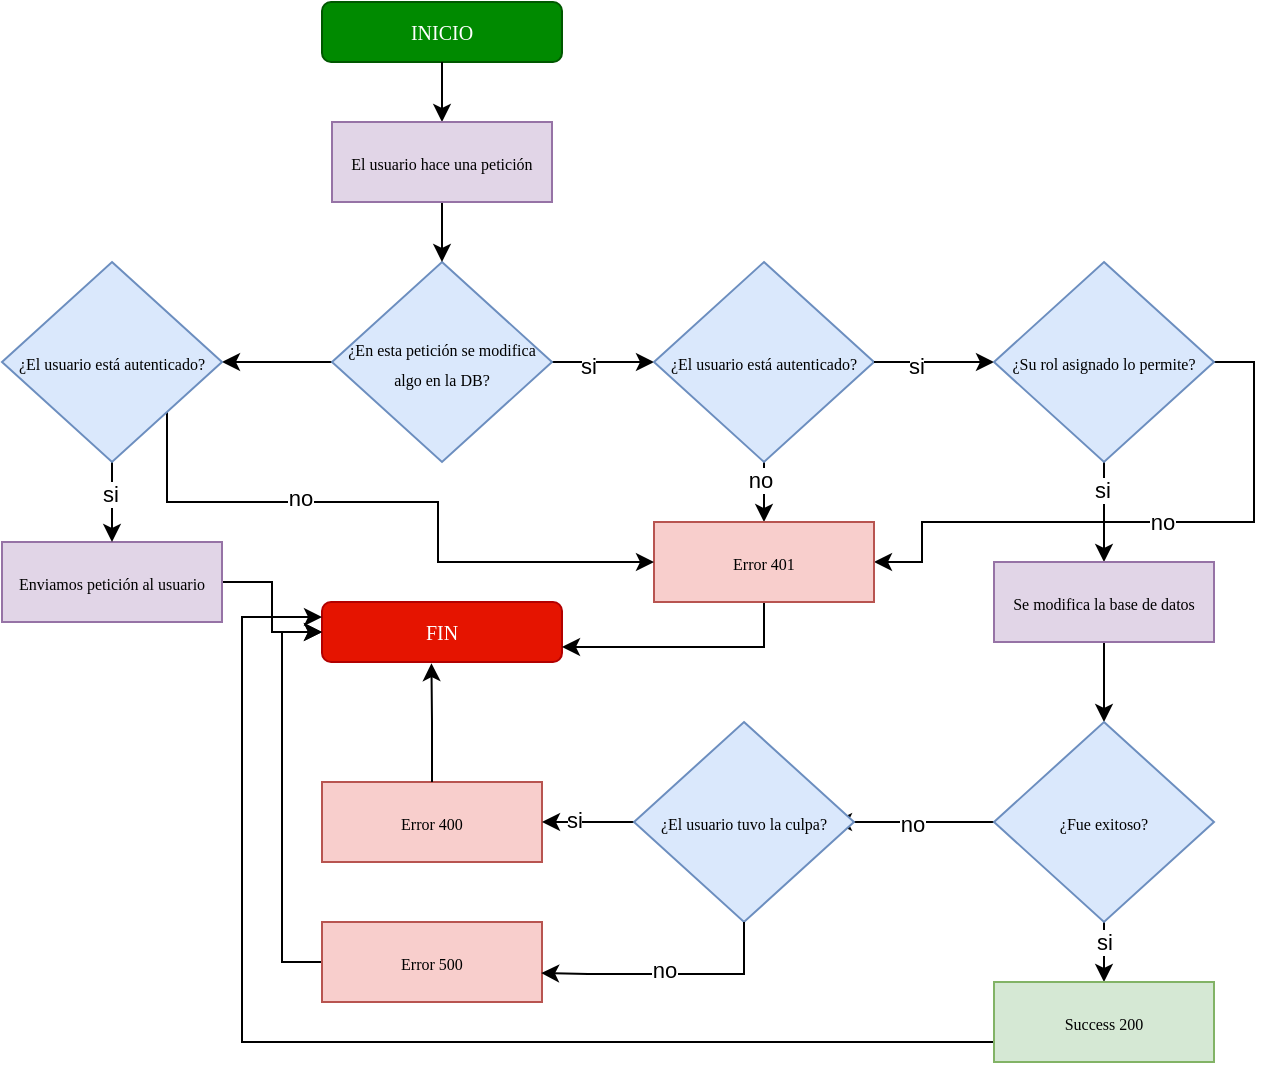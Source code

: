 <mxfile version="24.7.1" type="google">
  <diagram name="Página-1" id="OvemWKkwPFnW5lY8og9H">
    <mxGraphModel dx="1194" dy="640" grid="1" gridSize="10" guides="1" tooltips="1" connect="1" arrows="1" fold="1" page="1" pageScale="1" pageWidth="827" pageHeight="1169" math="0" shadow="0">
      <root>
        <mxCell id="0" />
        <mxCell id="1" parent="0" />
        <mxCell id="6-4bqFfVrv9c9StiJQuH-5" value="&lt;font size=&quot;1&quot; face=&quot;Fira Code&quot;&gt;INICIO&lt;/font&gt;" style="rounded=1;whiteSpace=wrap;html=1;fillColor=#008a00;fontColor=#ffffff;strokeColor=#005700;" parent="1" vertex="1">
          <mxGeometry x="261" y="20" width="120" height="30" as="geometry" />
        </mxCell>
        <mxCell id="6-4bqFfVrv9c9StiJQuH-11" style="edgeStyle=orthogonalEdgeStyle;rounded=0;orthogonalLoop=1;jettySize=auto;html=1;entryX=0;entryY=0.5;entryDx=0;entryDy=0;" parent="1" source="6-4bqFfVrv9c9StiJQuH-6" target="6-4bqFfVrv9c9StiJQuH-13" edge="1">
          <mxGeometry relative="1" as="geometry">
            <mxPoint x="447" y="200" as="targetPoint" />
          </mxGeometry>
        </mxCell>
        <mxCell id="6-4bqFfVrv9c9StiJQuH-12" value="si" style="edgeLabel;html=1;align=center;verticalAlign=middle;resizable=0;points=[];" parent="6-4bqFfVrv9c9StiJQuH-11" connectable="0" vertex="1">
          <mxGeometry x="-0.305" y="-2" relative="1" as="geometry">
            <mxPoint as="offset" />
          </mxGeometry>
        </mxCell>
        <mxCell id="kV0bjZJSh9R1GoqDtdPg-46" style="edgeStyle=orthogonalEdgeStyle;rounded=0;orthogonalLoop=1;jettySize=auto;html=1;entryX=1;entryY=0.5;entryDx=0;entryDy=0;" parent="1" source="6-4bqFfVrv9c9StiJQuH-6" target="kV0bjZJSh9R1GoqDtdPg-45" edge="1">
          <mxGeometry relative="1" as="geometry" />
        </mxCell>
        <mxCell id="6-4bqFfVrv9c9StiJQuH-6" value="&lt;font style=&quot;font-size: 8px;&quot; data-font-src=&quot;https://fonts.googleapis.com/css?family=Fira+Code&quot; face=&quot;Fira Code&quot;&gt;¿En esta petición se modifica algo en la DB?&lt;/font&gt;" style="rhombus;whiteSpace=wrap;html=1;fillColor=#dae8fc;strokeColor=#6c8ebf;" parent="1" vertex="1">
          <mxGeometry x="266" y="150" width="110" height="100" as="geometry" />
        </mxCell>
        <mxCell id="6-4bqFfVrv9c9StiJQuH-7" style="edgeStyle=orthogonalEdgeStyle;rounded=0;orthogonalLoop=1;jettySize=auto;html=1;entryX=0.5;entryY=0;entryDx=0;entryDy=0;" parent="1" source="6-4bqFfVrv9c9StiJQuH-5" target="6-4bqFfVrv9c9StiJQuH-9" edge="1">
          <mxGeometry relative="1" as="geometry" />
        </mxCell>
        <mxCell id="6-4bqFfVrv9c9StiJQuH-10" style="edgeStyle=orthogonalEdgeStyle;rounded=0;orthogonalLoop=1;jettySize=auto;html=1;exitX=0.5;exitY=1;exitDx=0;exitDy=0;entryX=0.5;entryY=0;entryDx=0;entryDy=0;" parent="1" source="6-4bqFfVrv9c9StiJQuH-9" target="6-4bqFfVrv9c9StiJQuH-6" edge="1">
          <mxGeometry relative="1" as="geometry" />
        </mxCell>
        <mxCell id="6-4bqFfVrv9c9StiJQuH-9" value="&lt;font data-font-src=&quot;https://fonts.googleapis.com/css?family=Fira+Code&quot; face=&quot;Fira Code&quot; style=&quot;font-size: 8px;&quot;&gt;El usuario hace una petición&lt;/font&gt;" style="rounded=0;whiteSpace=wrap;html=1;fillColor=#e1d5e7;strokeColor=#9673a6;" parent="1" vertex="1">
          <mxGeometry x="266" y="80" width="110" height="40" as="geometry" />
        </mxCell>
        <mxCell id="kV0bjZJSh9R1GoqDtdPg-13" value="" style="edgeStyle=orthogonalEdgeStyle;rounded=0;orthogonalLoop=1;jettySize=auto;html=1;" parent="1" source="6-4bqFfVrv9c9StiJQuH-13" target="kV0bjZJSh9R1GoqDtdPg-11" edge="1">
          <mxGeometry relative="1" as="geometry" />
        </mxCell>
        <mxCell id="kV0bjZJSh9R1GoqDtdPg-33" value="no" style="edgeLabel;html=1;align=center;verticalAlign=middle;resizable=0;points=[];" parent="kV0bjZJSh9R1GoqDtdPg-13" connectable="0" vertex="1">
          <mxGeometry x="-0.64" y="-2" relative="1" as="geometry">
            <mxPoint as="offset" />
          </mxGeometry>
        </mxCell>
        <mxCell id="6-4bqFfVrv9c9StiJQuH-13" value="&lt;font data-font-src=&quot;https://fonts.googleapis.com/css?family=Fira+Code&quot; face=&quot;Fira Code&quot; style=&quot;font-size: 8px;&quot;&gt;¿El usuario está autenticado?&lt;/font&gt;" style="rhombus;whiteSpace=wrap;html=1;fillColor=#dae8fc;strokeColor=#6c8ebf;" parent="1" vertex="1">
          <mxGeometry x="427" y="150" width="110" height="100" as="geometry" />
        </mxCell>
        <mxCell id="6-4bqFfVrv9c9StiJQuH-14" style="edgeStyle=orthogonalEdgeStyle;rounded=0;orthogonalLoop=1;jettySize=auto;html=1;exitX=1;exitY=0.5;exitDx=0;exitDy=0;entryX=0;entryY=0.5;entryDx=0;entryDy=0;" parent="1" source="6-4bqFfVrv9c9StiJQuH-13" target="6-4bqFfVrv9c9StiJQuH-16" edge="1">
          <mxGeometry relative="1" as="geometry">
            <mxPoint x="628" y="199.79" as="targetPoint" />
            <mxPoint x="557" y="199.79" as="sourcePoint" />
          </mxGeometry>
        </mxCell>
        <mxCell id="6-4bqFfVrv9c9StiJQuH-15" value="si" style="edgeLabel;html=1;align=center;verticalAlign=middle;resizable=0;points=[];" parent="6-4bqFfVrv9c9StiJQuH-14" connectable="0" vertex="1">
          <mxGeometry x="-0.305" y="-2" relative="1" as="geometry">
            <mxPoint as="offset" />
          </mxGeometry>
        </mxCell>
        <mxCell id="kV0bjZJSh9R1GoqDtdPg-9" style="edgeStyle=orthogonalEdgeStyle;rounded=0;orthogonalLoop=1;jettySize=auto;html=1;entryX=0.5;entryY=0;entryDx=0;entryDy=0;" parent="1" source="6-4bqFfVrv9c9StiJQuH-16" target="kV0bjZJSh9R1GoqDtdPg-1" edge="1">
          <mxGeometry relative="1" as="geometry" />
        </mxCell>
        <mxCell id="kV0bjZJSh9R1GoqDtdPg-20" value="si" style="edgeLabel;html=1;align=center;verticalAlign=middle;resizable=0;points=[];" parent="kV0bjZJSh9R1GoqDtdPg-9" connectable="0" vertex="1">
          <mxGeometry x="-0.439" y="-1" relative="1" as="geometry">
            <mxPoint as="offset" />
          </mxGeometry>
        </mxCell>
        <mxCell id="kV0bjZJSh9R1GoqDtdPg-18" style="edgeStyle=orthogonalEdgeStyle;rounded=0;orthogonalLoop=1;jettySize=auto;html=1;exitX=1;exitY=0.5;exitDx=0;exitDy=0;entryX=1;entryY=0.5;entryDx=0;entryDy=0;" parent="1" source="6-4bqFfVrv9c9StiJQuH-16" target="kV0bjZJSh9R1GoqDtdPg-11" edge="1">
          <mxGeometry relative="1" as="geometry">
            <Array as="points">
              <mxPoint x="727" y="200" />
              <mxPoint x="727" y="280" />
              <mxPoint x="561" y="280" />
              <mxPoint x="561" y="300" />
            </Array>
          </mxGeometry>
        </mxCell>
        <mxCell id="kV0bjZJSh9R1GoqDtdPg-19" value="no" style="edgeLabel;html=1;align=center;verticalAlign=middle;resizable=0;points=[];" parent="kV0bjZJSh9R1GoqDtdPg-18" connectable="0" vertex="1">
          <mxGeometry x="-0.058" relative="1" as="geometry">
            <mxPoint as="offset" />
          </mxGeometry>
        </mxCell>
        <mxCell id="6-4bqFfVrv9c9StiJQuH-16" value="&lt;font style=&quot;font-size: 8px;&quot; data-font-src=&quot;https://fonts.googleapis.com/css?family=Fira+Code&quot; face=&quot;Fira Code&quot;&gt;¿Su rol asignado&amp;nbsp;lo permite?&lt;/font&gt;" style="rhombus;whiteSpace=wrap;html=1;fillColor=#dae8fc;strokeColor=#6c8ebf;" parent="1" vertex="1">
          <mxGeometry x="597" y="150" width="110" height="100" as="geometry" />
        </mxCell>
        <mxCell id="kV0bjZJSh9R1GoqDtdPg-17" style="edgeStyle=orthogonalEdgeStyle;rounded=0;orthogonalLoop=1;jettySize=auto;html=1;" parent="1" source="kV0bjZJSh9R1GoqDtdPg-1" target="kV0bjZJSh9R1GoqDtdPg-15" edge="1">
          <mxGeometry relative="1" as="geometry" />
        </mxCell>
        <mxCell id="kV0bjZJSh9R1GoqDtdPg-1" value="&lt;font face=&quot;Fira Code&quot;&gt;&lt;span style=&quot;font-size: 8px;&quot;&gt;Se modifica la base de datos&lt;/span&gt;&lt;/font&gt;" style="rounded=0;whiteSpace=wrap;html=1;fillColor=#e1d5e7;strokeColor=#9673a6;" parent="1" vertex="1">
          <mxGeometry x="597" y="300" width="110" height="40" as="geometry" />
        </mxCell>
        <mxCell id="kV0bjZJSh9R1GoqDtdPg-8" value="&lt;font size=&quot;1&quot; face=&quot;Fira Code&quot;&gt;FIN&lt;/font&gt;" style="rounded=1;whiteSpace=wrap;html=1;fillColor=#e51400;fontColor=#ffffff;strokeColor=#B20000;" parent="1" vertex="1">
          <mxGeometry x="261" y="320" width="120" height="30" as="geometry" />
        </mxCell>
        <mxCell id="kV0bjZJSh9R1GoqDtdPg-14" style="edgeStyle=orthogonalEdgeStyle;rounded=0;orthogonalLoop=1;jettySize=auto;html=1;exitX=0.5;exitY=1;exitDx=0;exitDy=0;entryX=1;entryY=0.75;entryDx=0;entryDy=0;" parent="1" source="kV0bjZJSh9R1GoqDtdPg-11" target="kV0bjZJSh9R1GoqDtdPg-8" edge="1">
          <mxGeometry relative="1" as="geometry" />
        </mxCell>
        <mxCell id="kV0bjZJSh9R1GoqDtdPg-11" value="&lt;font face=&quot;Fira Code&quot;&gt;&lt;span style=&quot;font-size: 8px;&quot;&gt;Error 401&lt;/span&gt;&lt;/font&gt;" style="rounded=0;whiteSpace=wrap;html=1;fillColor=#f8cecc;strokeColor=#b85450;" parent="1" vertex="1">
          <mxGeometry x="427" y="280" width="110" height="40" as="geometry" />
        </mxCell>
        <mxCell id="kV0bjZJSh9R1GoqDtdPg-21" style="edgeStyle=orthogonalEdgeStyle;rounded=0;orthogonalLoop=1;jettySize=auto;html=1;" parent="1" source="kV0bjZJSh9R1GoqDtdPg-15" edge="1">
          <mxGeometry relative="1" as="geometry">
            <mxPoint x="517" y="430" as="targetPoint" />
          </mxGeometry>
        </mxCell>
        <mxCell id="kV0bjZJSh9R1GoqDtdPg-22" value="no" style="edgeLabel;html=1;align=center;verticalAlign=middle;resizable=0;points=[];" parent="kV0bjZJSh9R1GoqDtdPg-21" connectable="0" vertex="1">
          <mxGeometry x="0.028" relative="1" as="geometry">
            <mxPoint as="offset" />
          </mxGeometry>
        </mxCell>
        <mxCell id="kV0bjZJSh9R1GoqDtdPg-35" style="edgeStyle=orthogonalEdgeStyle;rounded=0;orthogonalLoop=1;jettySize=auto;html=1;entryX=0.5;entryY=0;entryDx=0;entryDy=0;" parent="1" source="kV0bjZJSh9R1GoqDtdPg-15" target="kV0bjZJSh9R1GoqDtdPg-34" edge="1">
          <mxGeometry relative="1" as="geometry" />
        </mxCell>
        <mxCell id="kV0bjZJSh9R1GoqDtdPg-36" value="si" style="edgeLabel;html=1;align=center;verticalAlign=middle;resizable=0;points=[];" parent="kV0bjZJSh9R1GoqDtdPg-35" connectable="0" vertex="1">
          <mxGeometry x="-0.626" relative="1" as="geometry">
            <mxPoint as="offset" />
          </mxGeometry>
        </mxCell>
        <mxCell id="kV0bjZJSh9R1GoqDtdPg-15" value="&lt;font face=&quot;Fira Code&quot;&gt;&lt;span style=&quot;font-size: 8px;&quot;&gt;¿Fue exitoso?&lt;/span&gt;&lt;/font&gt;" style="rhombus;whiteSpace=wrap;html=1;fillColor=#dae8fc;strokeColor=#6c8ebf;" parent="1" vertex="1">
          <mxGeometry x="597" y="380" width="110" height="100" as="geometry" />
        </mxCell>
        <mxCell id="kV0bjZJSh9R1GoqDtdPg-23" value="&lt;font face=&quot;Fira Code&quot;&gt;&lt;span style=&quot;font-size: 8px;&quot;&gt;Error 400&lt;/span&gt;&lt;/font&gt;" style="rounded=0;whiteSpace=wrap;html=1;fillColor=#f8cecc;strokeColor=#b85450;" parent="1" vertex="1">
          <mxGeometry x="261" y="410" width="110" height="40" as="geometry" />
        </mxCell>
        <mxCell id="kV0bjZJSh9R1GoqDtdPg-26" value="" style="edgeStyle=orthogonalEdgeStyle;rounded=0;orthogonalLoop=1;jettySize=auto;html=1;" parent="1" source="kV0bjZJSh9R1GoqDtdPg-24" target="kV0bjZJSh9R1GoqDtdPg-23" edge="1">
          <mxGeometry relative="1" as="geometry" />
        </mxCell>
        <mxCell id="kV0bjZJSh9R1GoqDtdPg-27" value="si" style="edgeLabel;html=1;align=center;verticalAlign=middle;resizable=0;points=[];" parent="kV0bjZJSh9R1GoqDtdPg-26" connectable="0" vertex="1">
          <mxGeometry x="0.298" y="-1" relative="1" as="geometry">
            <mxPoint as="offset" />
          </mxGeometry>
        </mxCell>
        <mxCell id="kV0bjZJSh9R1GoqDtdPg-24" value="&lt;font face=&quot;Fira Code&quot; style=&quot;font-size: 8px;&quot;&gt;¿El usuario tuvo la culpa?&lt;/font&gt;" style="rhombus;whiteSpace=wrap;html=1;fillColor=#dae8fc;strokeColor=#6c8ebf;" parent="1" vertex="1">
          <mxGeometry x="417" y="380" width="110" height="100" as="geometry" />
        </mxCell>
        <mxCell id="kV0bjZJSh9R1GoqDtdPg-28" style="edgeStyle=orthogonalEdgeStyle;rounded=0;orthogonalLoop=1;jettySize=auto;html=1;entryX=0.456;entryY=1.02;entryDx=0;entryDy=0;entryPerimeter=0;" parent="1" source="kV0bjZJSh9R1GoqDtdPg-23" target="kV0bjZJSh9R1GoqDtdPg-8" edge="1">
          <mxGeometry relative="1" as="geometry" />
        </mxCell>
        <mxCell id="kV0bjZJSh9R1GoqDtdPg-30" style="edgeStyle=orthogonalEdgeStyle;rounded=0;orthogonalLoop=1;jettySize=auto;html=1;entryX=0;entryY=0.5;entryDx=0;entryDy=0;" parent="1" source="kV0bjZJSh9R1GoqDtdPg-29" target="kV0bjZJSh9R1GoqDtdPg-8" edge="1">
          <mxGeometry relative="1" as="geometry">
            <Array as="points">
              <mxPoint x="241" y="500" />
              <mxPoint x="241" y="335" />
            </Array>
          </mxGeometry>
        </mxCell>
        <mxCell id="kV0bjZJSh9R1GoqDtdPg-29" value="&lt;font face=&quot;Fira Code&quot;&gt;&lt;span style=&quot;font-size: 8px;&quot;&gt;Error 500&lt;/span&gt;&lt;/font&gt;" style="rounded=0;whiteSpace=wrap;html=1;fillColor=#f8cecc;strokeColor=#b85450;" parent="1" vertex="1">
          <mxGeometry x="261" y="480" width="110" height="40" as="geometry" />
        </mxCell>
        <mxCell id="kV0bjZJSh9R1GoqDtdPg-31" style="edgeStyle=orthogonalEdgeStyle;rounded=0;orthogonalLoop=1;jettySize=auto;html=1;entryX=0.996;entryY=0.639;entryDx=0;entryDy=0;entryPerimeter=0;" parent="1" source="kV0bjZJSh9R1GoqDtdPg-24" target="kV0bjZJSh9R1GoqDtdPg-29" edge="1">
          <mxGeometry relative="1" as="geometry">
            <Array as="points">
              <mxPoint x="472" y="506" />
              <mxPoint x="394" y="506" />
            </Array>
          </mxGeometry>
        </mxCell>
        <mxCell id="kV0bjZJSh9R1GoqDtdPg-32" value="no" style="edgeLabel;html=1;align=center;verticalAlign=middle;resizable=0;points=[];" parent="kV0bjZJSh9R1GoqDtdPg-31" connectable="0" vertex="1">
          <mxGeometry x="0.037" y="-2" relative="1" as="geometry">
            <mxPoint as="offset" />
          </mxGeometry>
        </mxCell>
        <mxCell id="kV0bjZJSh9R1GoqDtdPg-37" style="edgeStyle=orthogonalEdgeStyle;rounded=0;orthogonalLoop=1;jettySize=auto;html=1;entryX=0;entryY=0.25;entryDx=0;entryDy=0;" parent="1" source="kV0bjZJSh9R1GoqDtdPg-34" target="kV0bjZJSh9R1GoqDtdPg-8" edge="1">
          <mxGeometry relative="1" as="geometry">
            <Array as="points">
              <mxPoint x="221" y="540" />
              <mxPoint x="221" y="327" />
            </Array>
          </mxGeometry>
        </mxCell>
        <mxCell id="kV0bjZJSh9R1GoqDtdPg-34" value="&lt;font face=&quot;Fira Code&quot;&gt;&lt;span style=&quot;font-size: 8px;&quot;&gt;Success 200&lt;/span&gt;&lt;/font&gt;" style="rounded=0;whiteSpace=wrap;html=1;fillColor=#d5e8d4;strokeColor=#82b366;" parent="1" vertex="1">
          <mxGeometry x="597" y="510" width="110" height="40" as="geometry" />
        </mxCell>
        <mxCell id="kV0bjZJSh9R1GoqDtdPg-51" style="edgeStyle=orthogonalEdgeStyle;rounded=0;orthogonalLoop=1;jettySize=auto;html=1;" parent="1" source="kV0bjZJSh9R1GoqDtdPg-41" target="kV0bjZJSh9R1GoqDtdPg-8" edge="1">
          <mxGeometry relative="1" as="geometry" />
        </mxCell>
        <mxCell id="kV0bjZJSh9R1GoqDtdPg-41" value="&lt;font style=&quot;font-size: 8px;&quot; data-font-src=&quot;https://fonts.googleapis.com/css?family=Fira+Code&quot; face=&quot;Fira Code&quot;&gt;Enviamos petición al usuario&lt;/font&gt;" style="rounded=0;whiteSpace=wrap;html=1;fillColor=#e1d5e7;strokeColor=#9673a6;" parent="1" vertex="1">
          <mxGeometry x="101" y="290" width="110" height="40" as="geometry" />
        </mxCell>
        <mxCell id="kV0bjZJSh9R1GoqDtdPg-44" style="edgeStyle=orthogonalEdgeStyle;rounded=0;orthogonalLoop=1;jettySize=auto;html=1;exitX=0.5;exitY=1;exitDx=0;exitDy=0;" parent="1" source="kV0bjZJSh9R1GoqDtdPg-41" target="kV0bjZJSh9R1GoqDtdPg-41" edge="1">
          <mxGeometry relative="1" as="geometry" />
        </mxCell>
        <mxCell id="kV0bjZJSh9R1GoqDtdPg-47" style="edgeStyle=orthogonalEdgeStyle;rounded=0;orthogonalLoop=1;jettySize=auto;html=1;" parent="1" source="kV0bjZJSh9R1GoqDtdPg-45" target="kV0bjZJSh9R1GoqDtdPg-41" edge="1">
          <mxGeometry relative="1" as="geometry" />
        </mxCell>
        <mxCell id="kV0bjZJSh9R1GoqDtdPg-48" value="si" style="edgeLabel;html=1;align=center;verticalAlign=middle;resizable=0;points=[];" parent="kV0bjZJSh9R1GoqDtdPg-47" connectable="0" vertex="1">
          <mxGeometry x="-0.235" y="-1" relative="1" as="geometry">
            <mxPoint as="offset" />
          </mxGeometry>
        </mxCell>
        <mxCell id="kV0bjZJSh9R1GoqDtdPg-49" style="edgeStyle=orthogonalEdgeStyle;rounded=0;orthogonalLoop=1;jettySize=auto;html=1;exitX=1;exitY=1;exitDx=0;exitDy=0;entryX=0;entryY=0.5;entryDx=0;entryDy=0;" parent="1" source="kV0bjZJSh9R1GoqDtdPg-45" target="kV0bjZJSh9R1GoqDtdPg-11" edge="1">
          <mxGeometry relative="1" as="geometry">
            <Array as="points">
              <mxPoint x="184" y="270" />
              <mxPoint x="319" y="270" />
              <mxPoint x="319" y="300" />
            </Array>
          </mxGeometry>
        </mxCell>
        <mxCell id="kV0bjZJSh9R1GoqDtdPg-50" value="no" style="edgeLabel;html=1;align=center;verticalAlign=middle;resizable=0;points=[];" parent="kV0bjZJSh9R1GoqDtdPg-49" connectable="0" vertex="1">
          <mxGeometry x="-0.3" y="2" relative="1" as="geometry">
            <mxPoint as="offset" />
          </mxGeometry>
        </mxCell>
        <mxCell id="kV0bjZJSh9R1GoqDtdPg-45" value="&lt;font data-font-src=&quot;https://fonts.googleapis.com/css?family=Fira+Code&quot; face=&quot;Fira Code&quot; style=&quot;font-size: 8px;&quot;&gt;¿El usuario está autenticado?&lt;/font&gt;" style="rhombus;whiteSpace=wrap;html=1;fillColor=#dae8fc;strokeColor=#6c8ebf;" parent="1" vertex="1">
          <mxGeometry x="101" y="150" width="110" height="100" as="geometry" />
        </mxCell>
      </root>
    </mxGraphModel>
  </diagram>
</mxfile>
